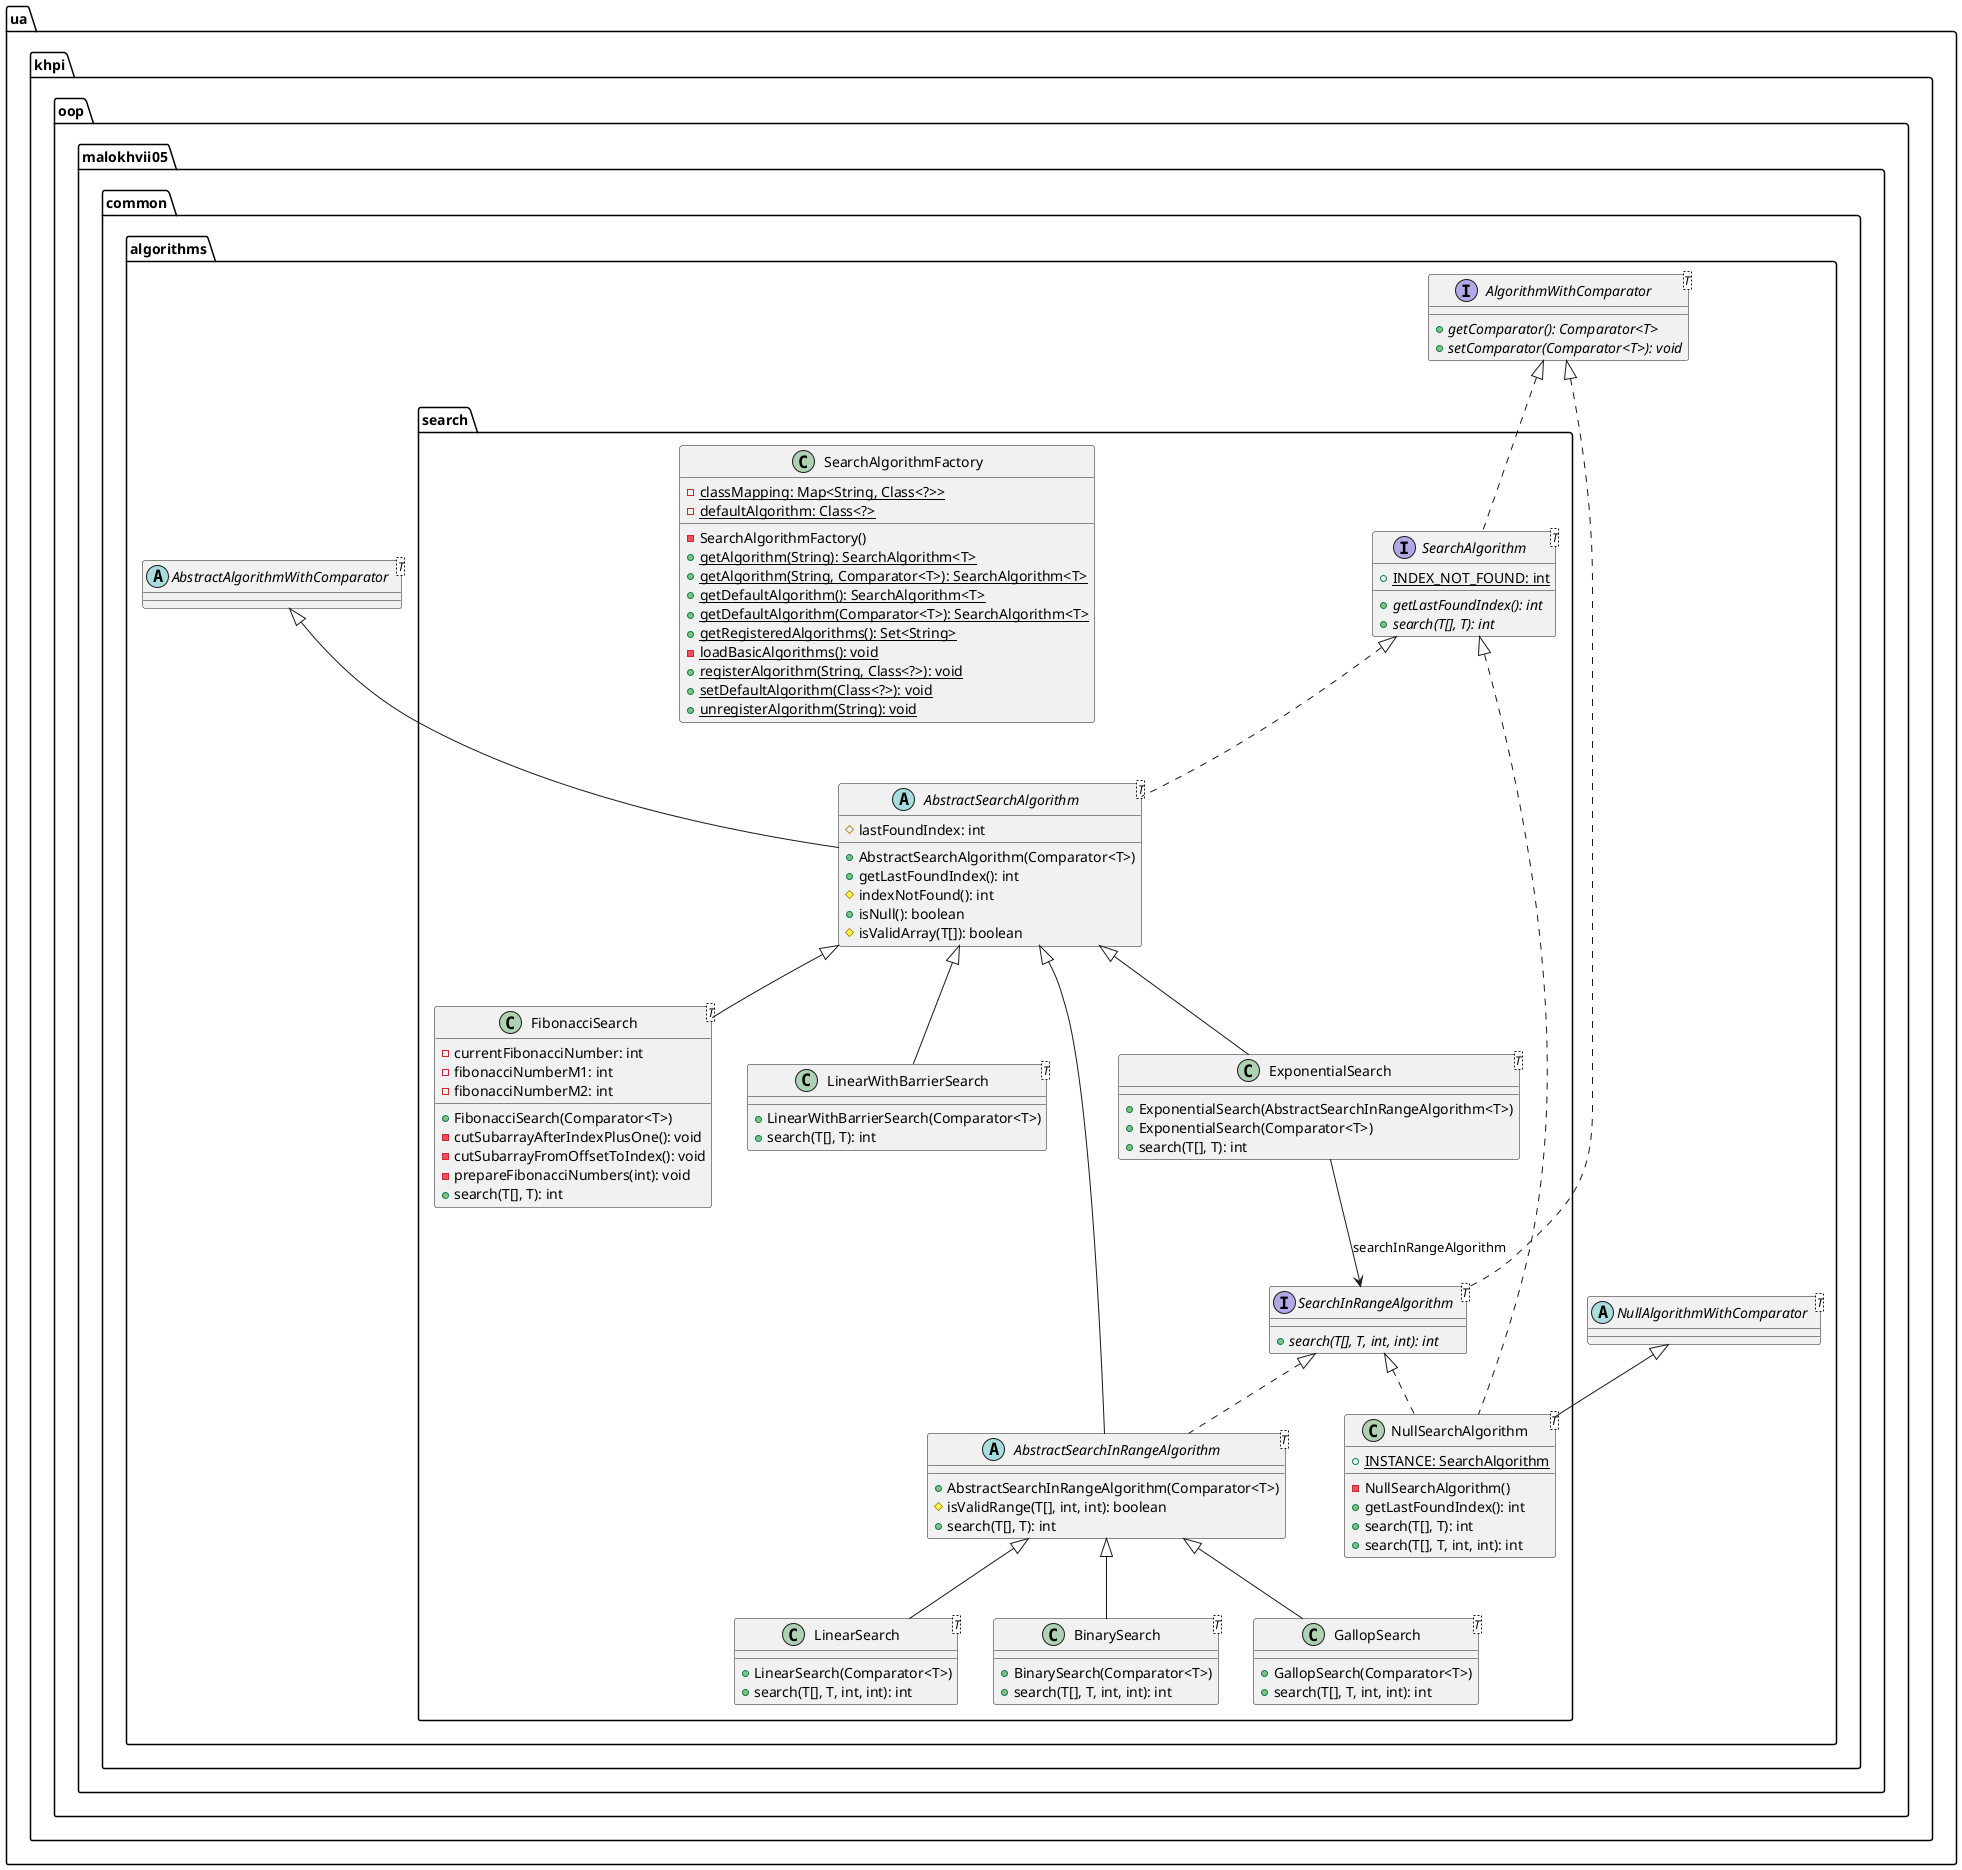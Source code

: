 @startuml

    namespace ua.khpi.oop.malokhvii05.common.algorithms.search {

        class LinearSearch<T> {
            +LinearSearch(Comparator<T>)
            +search(T[], T, int, int): int
        }

        class NullSearchAlgorithm<T> {
            {static} +INSTANCE: SearchAlgorithm
            -NullSearchAlgorithm()
            +getLastFoundIndex(): int
            +search(T[], T): int
            +search(T[], T, int, int): int
        }

        interface SearchInRangeAlgorithm<T> {
            {abstract} +search(T[], T, int, int): int
        }

        class LinearWithBarrierSearch<T> {
            +LinearWithBarrierSearch(Comparator<T>)
            +search(T[], T): int
        }

        interface SearchAlgorithm<T> {
            {static} +INDEX_NOT_FOUND: int
            {abstract} +getLastFoundIndex(): int
            {abstract} +search(T[], T): int
        }

        abstract class AbstractSearchInRangeAlgorithm<T> {
            +AbstractSearchInRangeAlgorithm(Comparator<T>)
            #isValidRange(T[], int, int): boolean
            +search(T[], T): int
        }

        abstract class AbstractSearchAlgorithm<T> {
            #lastFoundIndex: int
            +AbstractSearchAlgorithm(Comparator<T>)
            +getLastFoundIndex(): int
            #indexNotFound(): int
            +isNull(): boolean
            #isValidArray(T[]): boolean
        }

        class SearchAlgorithmFactory {
            {static} -classMapping: Map<String, Class<?>>
            {static} -defaultAlgorithm: Class<?>
            -SearchAlgorithmFactory()
            {static} +getAlgorithm(String): SearchAlgorithm<T>
            {static} +getAlgorithm(String, Comparator<T>): SearchAlgorithm<T>
            {static} +getDefaultAlgorithm(): SearchAlgorithm<T>
            {static} +getDefaultAlgorithm(Comparator<T>): SearchAlgorithm<T>
            {static} +getRegisteredAlgorithms(): Set<String>
            {static} -loadBasicAlgorithms(): void
            {static} +registerAlgorithm(String, Class<?>): void
            {static} +setDefaultAlgorithm(Class<?>): void
            {static} +unregisterAlgorithm(String): void
        }

        class BinarySearch<T> {
            +BinarySearch(Comparator<T>)
            +search(T[], T, int, int): int
        }

        class GallopSearch<T> {
            +GallopSearch(Comparator<T>)
            +search(T[], T, int, int): int
        }

        class ExponentialSearch<T> {
            +ExponentialSearch(AbstractSearchInRangeAlgorithm<T>)
            +ExponentialSearch(Comparator<T>)
            +search(T[], T): int
        }

        class FibonacciSearch<T> {
            -currentFibonacciNumber: int
            -fibonacciNumberM1: int
            -fibonacciNumberM2: int
            +FibonacciSearch(Comparator<T>)
            -cutSubarrayAfterIndexPlusOne(): void
            -cutSubarrayFromOffsetToIndex(): void
            -prepareFibonacciNumbers(int): void
            +search(T[], T): int
        }

        AbstractSearchInRangeAlgorithm <|-- LinearSearch

        abstract class ua.khpi.oop.malokhvii05.common.algorithms.NullAlgorithmWithComparator<T>
        ua.khpi.oop.malokhvii05.common.algorithms.NullAlgorithmWithComparator <|-- NullSearchAlgorithm

        SearchAlgorithm <|.. NullSearchAlgorithm

        SearchInRangeAlgorithm <|.. NullSearchAlgorithm

        interface ua.khpi.oop.malokhvii05.common.algorithms.AlgorithmWithComparator<T> {
            {abstract} +getComparator(): Comparator<T>
            {abstract} +setComparator(Comparator<T>): void
        }
        ua.khpi.oop.malokhvii05.common.algorithms.AlgorithmWithComparator <|.. SearchInRangeAlgorithm

        AbstractSearchAlgorithm <|-- LinearWithBarrierSearch

        ua.khpi.oop.malokhvii05.common.algorithms.AlgorithmWithComparator <|.. SearchAlgorithm

        AbstractSearchAlgorithm <|-- AbstractSearchInRangeAlgorithm

        SearchInRangeAlgorithm <|.. AbstractSearchInRangeAlgorithm

        abstract class ua.khpi.oop.malokhvii05.common.algorithms.AbstractAlgorithmWithComparator<T>
        ua.khpi.oop.malokhvii05.common.algorithms.AbstractAlgorithmWithComparator <|-- AbstractSearchAlgorithm

        SearchAlgorithm <|.. AbstractSearchAlgorithm

        AbstractSearchInRangeAlgorithm <|-- BinarySearch

        AbstractSearchInRangeAlgorithm <|-- GallopSearch

        AbstractSearchAlgorithm <|-- ExponentialSearch

        AbstractSearchAlgorithm <|-- FibonacciSearch

        ExponentialSearch --> SearchInRangeAlgorithm: searchInRangeAlgorithm

    }

@enduml
